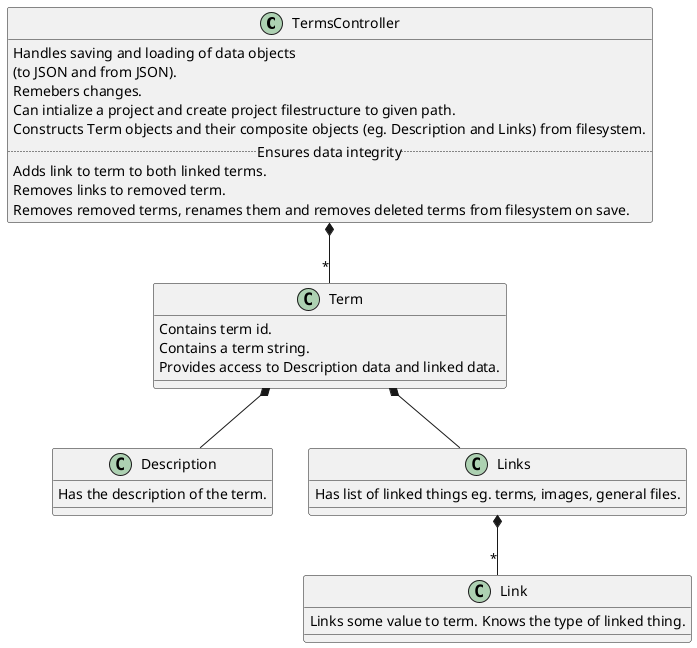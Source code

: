 # This file is a part of Definator (https://github.com/aparaatti/definator)
# and it is licensed under the GPLv3 (http://www.gnu.org/licenses/gpl-3.0.txt).
#
# Author Niko Humalamäki
skinparam shadowing false
@startuml

class TermsController {
    Handles saving and loading of data objects
    (to JSON and from JSON).
    Remebers changes.
    Can intialize a project and create project filestructure to given path.
    Constructs Term objects and their composite objects (eg. Description and Links) from filesystem.
    .. Ensures data integrity ..
        Adds link to term to both linked terms.
        Removes links to removed term.
        Removes removed terms, renames them and removes deleted terms from filesystem on save.
}

class Term {
    Contains term id.
    Contains a term string.
    Provides access to Description data and linked data.
}

class Description {
    Has the description of the term.
}

class Links {
    Has list of linked things eg. terms, images, general files.
}

class Link {
    Links some value to term. Knows the type of linked thing.
}

TermsController *-- "*" Term
Term *-- Description
Term *-- Links
Links *-- "*" Link

@enduml

